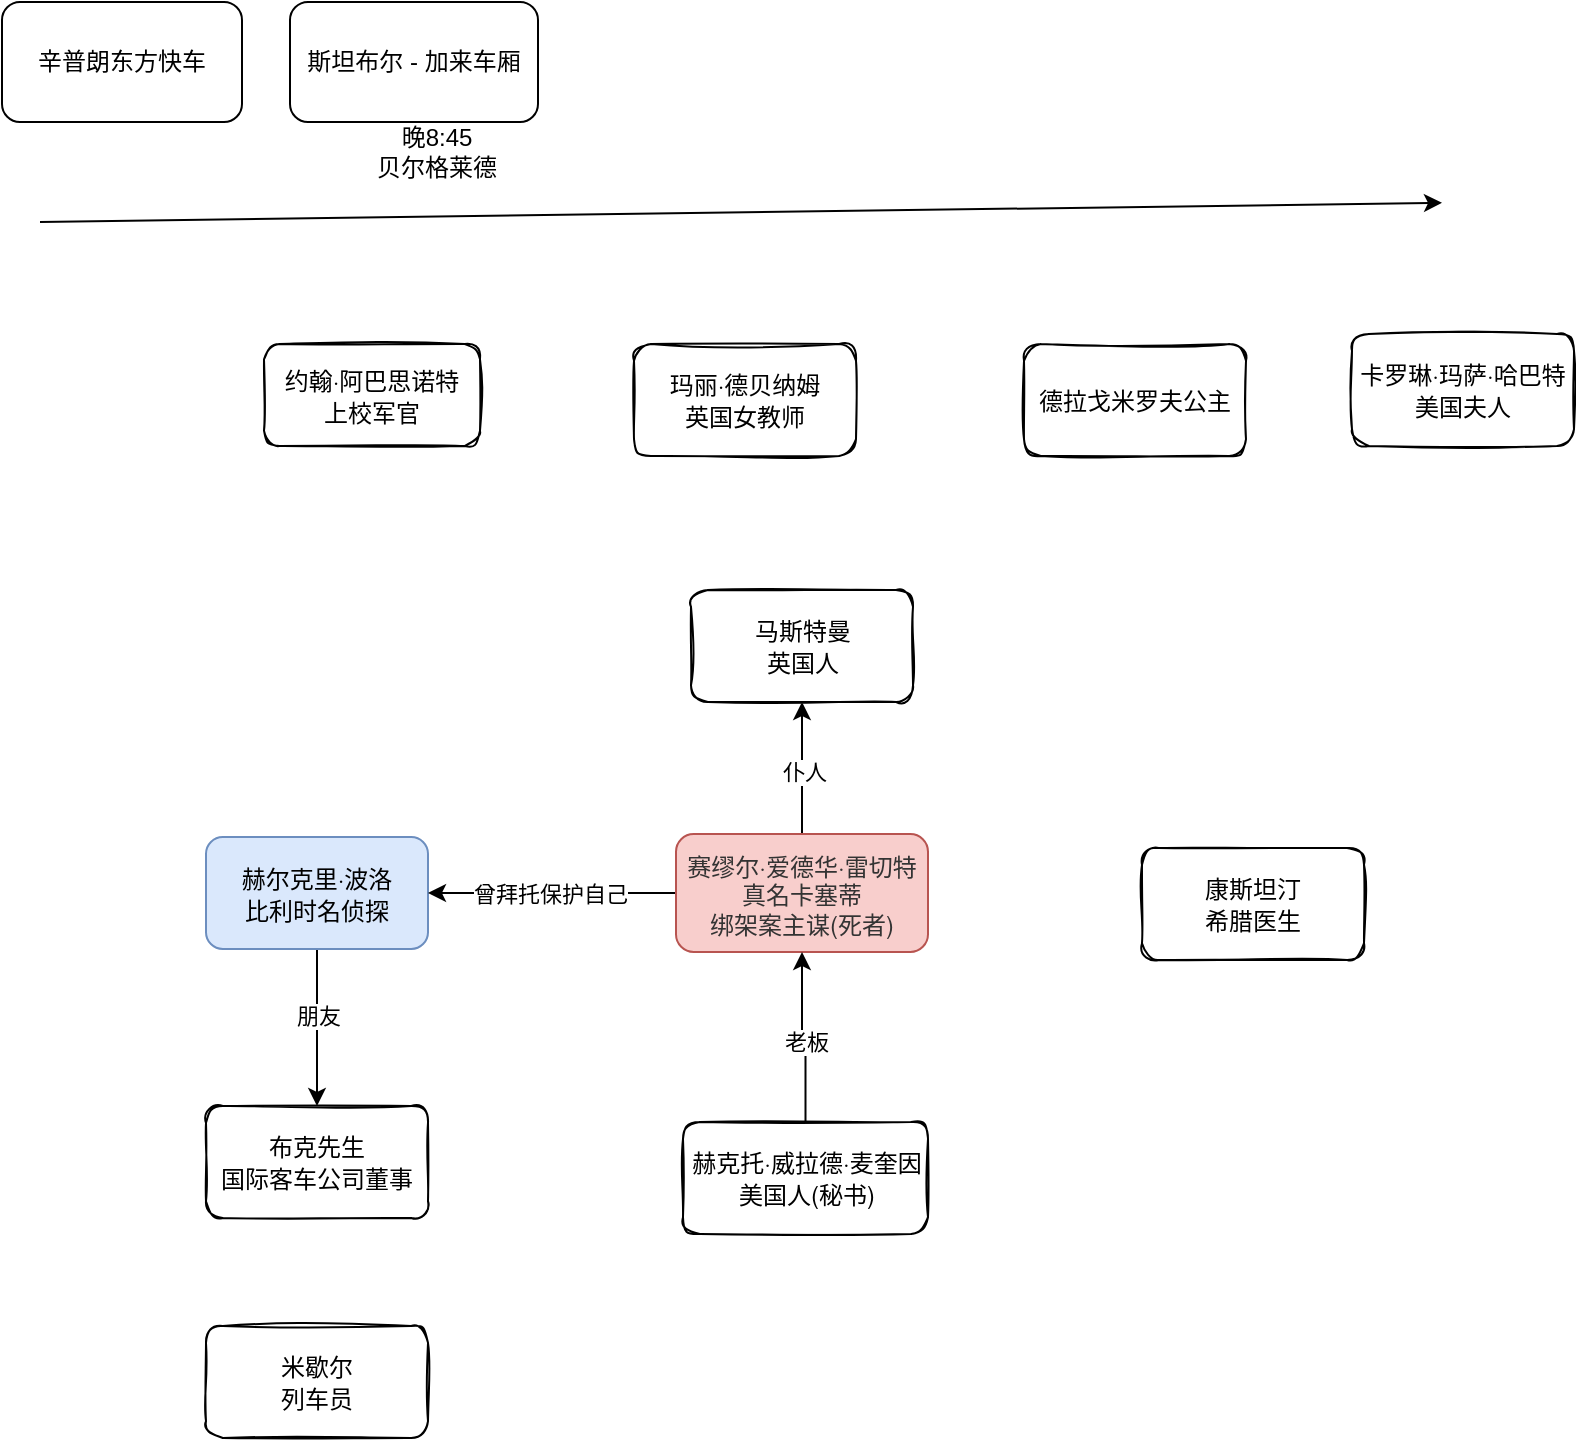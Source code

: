 <mxfile version="16.5.0" type="github">
  <diagram id="MlBCAPcGAkFOIGCXiuSW" name="Page-1">
    <mxGraphModel dx="1191" dy="1939" grid="0" gridSize="10" guides="1" tooltips="1" connect="1" arrows="1" fold="1" page="1" pageScale="1" pageWidth="827" pageHeight="1169" math="0" shadow="0">
      <root>
        <mxCell id="0" />
        <mxCell id="1" parent="0" />
        <mxCell id="HqvWkcDixMvHnZ1-jMWS-3" value="" style="edgeStyle=orthogonalEdgeStyle;rounded=0;orthogonalLoop=1;jettySize=auto;html=1;fontColor=default;labelBackgroundColor=none;" parent="1" source="HqvWkcDixMvHnZ1-jMWS-1" target="HqvWkcDixMvHnZ1-jMWS-2" edge="1">
          <mxGeometry relative="1" as="geometry" />
        </mxCell>
        <mxCell id="cn9sds8N5PX_h7D6BUcy-20" value="朋友" style="edgeLabel;html=1;align=center;verticalAlign=middle;resizable=0;points=[];" vertex="1" connectable="0" parent="HqvWkcDixMvHnZ1-jMWS-3">
          <mxGeometry x="-0.155" relative="1" as="geometry">
            <mxPoint as="offset" />
          </mxGeometry>
        </mxCell>
        <mxCell id="HqvWkcDixMvHnZ1-jMWS-1" value="&lt;span style=&quot;font-family: &amp;quot;helvetica neue&amp;quot;, helvetica, arial, &amp;quot;pingfang sc&amp;quot;, &amp;quot;hiragino sans gb&amp;quot;, &amp;quot;microsoft yahei&amp;quot;, &amp;quot;wenquanyi micro hei&amp;quot;, sans-serif; text-align: -webkit-left;&quot;&gt;赫尔克里·波洛&lt;br&gt;比利时名侦探&lt;br&gt;&lt;/span&gt;" style="rounded=1;whiteSpace=wrap;html=1;sketch=0;labelBackgroundColor=none;fillColor=#dae8fc;strokeColor=#6c8ebf;" parent="1" vertex="1">
          <mxGeometry x="129" y="378.5" width="111" height="56" as="geometry" />
        </mxCell>
        <mxCell id="HqvWkcDixMvHnZ1-jMWS-2" value="&lt;span style=&quot;font-family: &amp;quot;helvetica neue&amp;quot;, helvetica, arial, &amp;quot;pingfang sc&amp;quot;, &amp;quot;hiragino sans gb&amp;quot;, &amp;quot;microsoft yahei&amp;quot;, &amp;quot;wenquanyi micro hei&amp;quot;, sans-serif; text-align: -webkit-left;&quot;&gt;布克先生&lt;br&gt;&lt;/span&gt;&lt;span style=&quot;font-family: &amp;quot;helvetica neue&amp;quot;, helvetica, arial, &amp;quot;pingfang sc&amp;quot;, &amp;quot;hiragino sans gb&amp;quot;, &amp;quot;microsoft yahei&amp;quot;, &amp;quot;wenquanyi micro hei&amp;quot;, sans-serif; text-align: -webkit-left;&quot;&gt;国际客车公司董事&lt;/span&gt;&lt;span style=&quot;font-family: &amp;quot;helvetica neue&amp;quot;, helvetica, arial, &amp;quot;pingfang sc&amp;quot;, &amp;quot;hiragino sans gb&amp;quot;, &amp;quot;microsoft yahei&amp;quot;, &amp;quot;wenquanyi micro hei&amp;quot;, sans-serif; text-align: -webkit-left;&quot;&gt;&lt;br&gt;&lt;/span&gt;" style="rounded=1;whiteSpace=wrap;html=1;sketch=1;fontColor=default;labelBackgroundColor=none;" parent="1" vertex="1">
          <mxGeometry x="129" y="513" width="111" height="56" as="geometry" />
        </mxCell>
        <mxCell id="HqvWkcDixMvHnZ1-jMWS-5" value="&lt;span style=&quot;font-family: &amp;quot;helvetica neue&amp;quot;, helvetica, arial, &amp;quot;pingfang sc&amp;quot;, &amp;quot;hiragino sans gb&amp;quot;, &amp;quot;microsoft yahei&amp;quot;, &amp;quot;wenquanyi micro hei&amp;quot;, sans-serif; text-align: -webkit-left;&quot;&gt;约翰·阿巴思诺特&lt;br&gt;上校&lt;/span&gt;&lt;span style=&quot;font-family: &amp;quot;helvetica neue&amp;quot;, helvetica, arial, &amp;quot;pingfang sc&amp;quot;, &amp;quot;hiragino sans gb&amp;quot;, &amp;quot;microsoft yahei&amp;quot;, &amp;quot;wenquanyi micro hei&amp;quot;, sans-serif; text-align: -webkit-left;&quot;&gt;军官&lt;/span&gt;&lt;span style=&quot;font-family: &amp;quot;helvetica neue&amp;quot;, helvetica, arial, &amp;quot;pingfang sc&amp;quot;, &amp;quot;hiragino sans gb&amp;quot;, &amp;quot;microsoft yahei&amp;quot;, &amp;quot;wenquanyi micro hei&amp;quot;, sans-serif; text-align: -webkit-left;&quot;&gt;&lt;br&gt;&lt;/span&gt;" style="rounded=1;whiteSpace=wrap;html=1;sketch=1;fontColor=default;labelBackgroundColor=none;" parent="1" vertex="1">
          <mxGeometry x="158" y="132" width="108" height="51" as="geometry" />
        </mxCell>
        <mxCell id="HqvWkcDixMvHnZ1-jMWS-6" value="&lt;span style=&quot;font-family: &amp;quot;helvetica neue&amp;quot;, helvetica, arial, &amp;quot;pingfang sc&amp;quot;, &amp;quot;hiragino sans gb&amp;quot;, &amp;quot;microsoft yahei&amp;quot;, &amp;quot;wenquanyi micro hei&amp;quot;, sans-serif; text-align: -webkit-left;&quot;&gt;卡罗琳·玛萨·哈巴特&lt;br&gt;&lt;/span&gt;&lt;span style=&quot;font-family: &amp;quot;helvetica neue&amp;quot;, helvetica, arial, &amp;quot;pingfang sc&amp;quot;, &amp;quot;hiragino sans gb&amp;quot;, &amp;quot;microsoft yahei&amp;quot;, &amp;quot;wenquanyi micro hei&amp;quot;, sans-serif; text-align: -webkit-left;&quot;&gt;美国夫人&lt;/span&gt;&lt;span style=&quot;font-family: &amp;quot;helvetica neue&amp;quot;, helvetica, arial, &amp;quot;pingfang sc&amp;quot;, &amp;quot;hiragino sans gb&amp;quot;, &amp;quot;microsoft yahei&amp;quot;, &amp;quot;wenquanyi micro hei&amp;quot;, sans-serif; text-align: -webkit-left;&quot;&gt;&lt;br&gt;&lt;/span&gt;" style="rounded=1;whiteSpace=wrap;html=1;sketch=1;fontColor=default;labelBackgroundColor=none;" parent="1" vertex="1">
          <mxGeometry x="702" y="127" width="111" height="56" as="geometry" />
        </mxCell>
        <mxCell id="HqvWkcDixMvHnZ1-jMWS-7" value="&lt;span style=&quot;font-family: &amp;quot;helvetica neue&amp;quot;, helvetica, arial, &amp;quot;pingfang sc&amp;quot;, &amp;quot;hiragino sans gb&amp;quot;, &amp;quot;microsoft yahei&amp;quot;, &amp;quot;wenquanyi micro hei&amp;quot;, sans-serif; text-align: -webkit-left;&quot;&gt;玛丽·德贝纳姆&lt;br&gt;&lt;/span&gt;&lt;span style=&quot;font-family: &amp;quot;helvetica neue&amp;quot;, helvetica, arial, &amp;quot;pingfang sc&amp;quot;, &amp;quot;hiragino sans gb&amp;quot;, &amp;quot;microsoft yahei&amp;quot;, &amp;quot;wenquanyi micro hei&amp;quot;, sans-serif; text-align: -webkit-left;&quot;&gt;英国女教师&lt;br&gt;&lt;/span&gt;" style="rounded=1;whiteSpace=wrap;html=1;sketch=1;fontColor=default;labelBackgroundColor=none;" parent="1" vertex="1">
          <mxGeometry x="343" y="132" width="111" height="56" as="geometry" />
        </mxCell>
        <mxCell id="cn9sds8N5PX_h7D6BUcy-15" value="" style="edgeStyle=orthogonalEdgeStyle;rounded=0;orthogonalLoop=1;jettySize=auto;html=1;" edge="1" parent="1" source="HqvWkcDixMvHnZ1-jMWS-8" target="cn9sds8N5PX_h7D6BUcy-3">
          <mxGeometry relative="1" as="geometry" />
        </mxCell>
        <mxCell id="cn9sds8N5PX_h7D6BUcy-16" value="仆人" style="edgeLabel;html=1;align=center;verticalAlign=middle;resizable=0;points=[];" vertex="1" connectable="0" parent="cn9sds8N5PX_h7D6BUcy-15">
          <mxGeometry x="-0.053" y="-1" relative="1" as="geometry">
            <mxPoint as="offset" />
          </mxGeometry>
        </mxCell>
        <mxCell id="cn9sds8N5PX_h7D6BUcy-17" value="" style="edgeStyle=orthogonalEdgeStyle;rounded=0;orthogonalLoop=1;jettySize=auto;html=1;" edge="1" parent="1" source="HqvWkcDixMvHnZ1-jMWS-8" target="HqvWkcDixMvHnZ1-jMWS-1">
          <mxGeometry relative="1" as="geometry" />
        </mxCell>
        <mxCell id="cn9sds8N5PX_h7D6BUcy-18" value="曾拜托保护自己" style="edgeLabel;html=1;align=center;verticalAlign=middle;resizable=0;points=[];" vertex="1" connectable="0" parent="cn9sds8N5PX_h7D6BUcy-17">
          <mxGeometry x="0.017" relative="1" as="geometry">
            <mxPoint as="offset" />
          </mxGeometry>
        </mxCell>
        <mxCell id="HqvWkcDixMvHnZ1-jMWS-8" value="&lt;span style=&quot;background-color: rgb(255 , 255 , 255)&quot;&gt;&lt;font color=&quot;#333333&quot; face=&quot;helvetica neue, helvetica, arial, pingfang sc, hiragino sans gb, microsoft yahei, wenquanyi micro hei, sans-serif&quot;&gt;&lt;div&gt;赛缪尔·爱德华·雷切特&lt;/div&gt;&lt;div&gt;真名卡塞蒂&lt;/div&gt;&lt;div&gt;绑架案主谋(死者)&lt;/div&gt;&lt;/font&gt;&lt;/span&gt;" style="rounded=1;whiteSpace=wrap;html=1;sketch=0;fillColor=#f8cecc;strokeColor=#b85450;align=center;" parent="1" vertex="1">
          <mxGeometry x="364" y="377" width="126" height="59" as="geometry" />
        </mxCell>
        <mxCell id="cn9sds8N5PX_h7D6BUcy-1" value="&lt;span style=&quot;font-family: &amp;#34;helvetica neue&amp;#34; , &amp;#34;helvetica&amp;#34; , &amp;#34;arial&amp;#34; , &amp;#34;pingfang sc&amp;#34; , &amp;#34;hiragino sans gb&amp;#34; , &amp;#34;microsoft yahei&amp;#34; , &amp;#34;wenquanyi micro hei&amp;#34; , sans-serif ; text-align: -webkit-left&quot;&gt;德拉戈米罗夫公主&lt;br&gt;&lt;/span&gt;" style="rounded=1;whiteSpace=wrap;html=1;sketch=1;fontColor=default;labelBackgroundColor=none;" vertex="1" parent="1">
          <mxGeometry x="538" y="132" width="111" height="56" as="geometry" />
        </mxCell>
        <mxCell id="cn9sds8N5PX_h7D6BUcy-13" value="" style="edgeStyle=orthogonalEdgeStyle;rounded=0;orthogonalLoop=1;jettySize=auto;html=1;" edge="1" parent="1" source="cn9sds8N5PX_h7D6BUcy-2" target="HqvWkcDixMvHnZ1-jMWS-8">
          <mxGeometry relative="1" as="geometry" />
        </mxCell>
        <mxCell id="cn9sds8N5PX_h7D6BUcy-14" value="老板" style="edgeLabel;html=1;align=center;verticalAlign=middle;resizable=0;points=[];" vertex="1" connectable="0" parent="cn9sds8N5PX_h7D6BUcy-13">
          <mxGeometry x="-0.072" relative="1" as="geometry">
            <mxPoint as="offset" />
          </mxGeometry>
        </mxCell>
        <mxCell id="cn9sds8N5PX_h7D6BUcy-2" value="&lt;span style=&quot;font-family: &amp;#34;helvetica neue&amp;#34; , &amp;#34;helvetica&amp;#34; , &amp;#34;arial&amp;#34; , &amp;#34;pingfang sc&amp;#34; , &amp;#34;hiragino sans gb&amp;#34; , &amp;#34;microsoft yahei&amp;#34; , &amp;#34;wenquanyi micro hei&amp;#34; , sans-serif ; text-align: -webkit-left&quot;&gt;赫克托·威拉德·麦奎因&lt;br&gt;美国人(秘书)&lt;br&gt;&lt;/span&gt;" style="rounded=1;whiteSpace=wrap;html=1;sketch=1;fontColor=default;labelBackgroundColor=none;" vertex="1" parent="1">
          <mxGeometry x="367.5" y="521" width="122.5" height="56" as="geometry" />
        </mxCell>
        <mxCell id="cn9sds8N5PX_h7D6BUcy-3" value="&lt;span style=&quot;font-family: &amp;#34;helvetica neue&amp;#34; , &amp;#34;helvetica&amp;#34; , &amp;#34;arial&amp;#34; , &amp;#34;pingfang sc&amp;#34; , &amp;#34;hiragino sans gb&amp;#34; , &amp;#34;microsoft yahei&amp;#34; , &amp;#34;wenquanyi micro hei&amp;#34; , sans-serif ; text-align: -webkit-left&quot;&gt;马斯特曼&lt;br&gt;英国人&lt;br&gt;&lt;/span&gt;" style="rounded=1;whiteSpace=wrap;html=1;sketch=1;fontColor=default;labelBackgroundColor=none;" vertex="1" parent="1">
          <mxGeometry x="371.5" y="255" width="111" height="56" as="geometry" />
        </mxCell>
        <mxCell id="cn9sds8N5PX_h7D6BUcy-6" value="辛普朗东方快车" style="rounded=1;whiteSpace=wrap;html=1;sketch=0;" vertex="1" parent="1">
          <mxGeometry x="27" y="-39" width="120" height="60" as="geometry" />
        </mxCell>
        <mxCell id="cn9sds8N5PX_h7D6BUcy-7" value="" style="endArrow=classic;html=1;rounded=0;" edge="1" parent="1">
          <mxGeometry width="50" height="50" relative="1" as="geometry">
            <mxPoint x="46" y="71" as="sourcePoint" />
            <mxPoint x="747" y="61.41" as="targetPoint" />
          </mxGeometry>
        </mxCell>
        <mxCell id="cn9sds8N5PX_h7D6BUcy-9" value="晚8:45&lt;br&gt;贝尔格莱德" style="text;html=1;strokeColor=none;fillColor=none;align=center;verticalAlign=middle;whiteSpace=wrap;rounded=0;sketch=0;" vertex="1" parent="1">
          <mxGeometry x="209" y="21" width="71" height="30" as="geometry" />
        </mxCell>
        <mxCell id="cn9sds8N5PX_h7D6BUcy-10" value="&lt;span style=&quot;font-family: &amp;#34;helvetica neue&amp;#34; , &amp;#34;helvetica&amp;#34; , &amp;#34;arial&amp;#34; , &amp;#34;pingfang sc&amp;#34; , &amp;#34;hiragino sans gb&amp;#34; , &amp;#34;microsoft yahei&amp;#34; , &amp;#34;wenquanyi micro hei&amp;#34; , sans-serif ; text-align: -webkit-left&quot;&gt;康斯坦汀&lt;br&gt;希腊医生&lt;br&gt;&lt;/span&gt;" style="rounded=1;whiteSpace=wrap;html=1;sketch=1;fontColor=default;labelBackgroundColor=none;" vertex="1" parent="1">
          <mxGeometry x="597" y="384" width="111" height="56" as="geometry" />
        </mxCell>
        <mxCell id="cn9sds8N5PX_h7D6BUcy-11" value="&lt;span style=&quot;font-family: &amp;#34;helvetica neue&amp;#34; , &amp;#34;helvetica&amp;#34; , &amp;#34;arial&amp;#34; , &amp;#34;pingfang sc&amp;#34; , &amp;#34;hiragino sans gb&amp;#34; , &amp;#34;microsoft yahei&amp;#34; , &amp;#34;wenquanyi micro hei&amp;#34; , sans-serif ; text-align: -webkit-left&quot;&gt;米歇尔&lt;br&gt;列车员&lt;br&gt;&lt;/span&gt;" style="rounded=1;whiteSpace=wrap;html=1;sketch=1;fontColor=default;labelBackgroundColor=none;" vertex="1" parent="1">
          <mxGeometry x="129" y="623" width="111" height="56" as="geometry" />
        </mxCell>
        <mxCell id="cn9sds8N5PX_h7D6BUcy-21" value="斯坦布尔 - 加来车厢" style="rounded=1;whiteSpace=wrap;html=1;sketch=0;" vertex="1" parent="1">
          <mxGeometry x="171" y="-39" width="124" height="60" as="geometry" />
        </mxCell>
      </root>
    </mxGraphModel>
  </diagram>
</mxfile>
